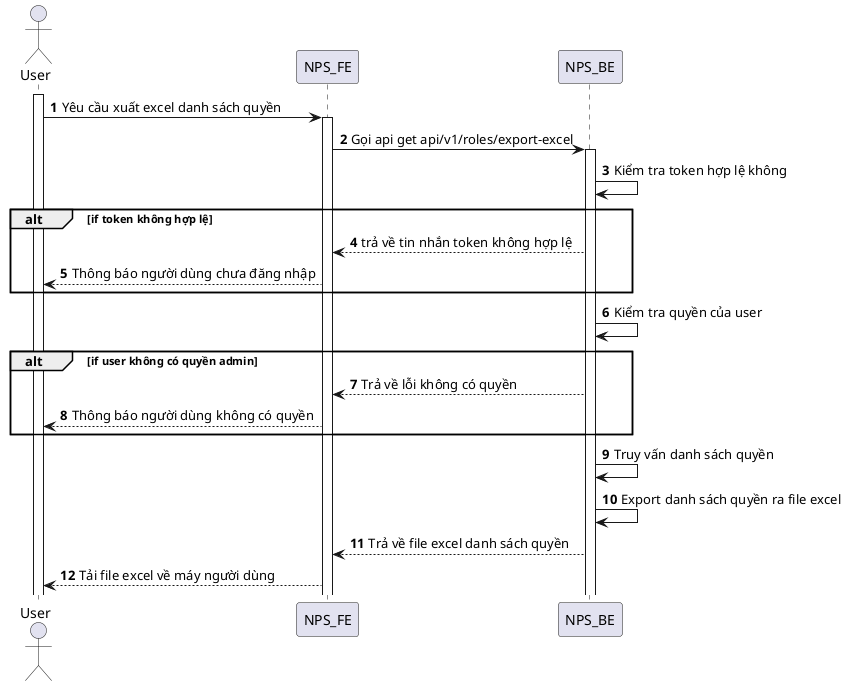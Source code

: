@startuml
autonumber
actor User
activate User
User -> NPS_FE: Yêu cầu xuất excel danh sách quyền
activate NPS_FE
NPS_FE -> NPS_BE: Gọi api get api/v1/roles/export-excel
activate NPS_BE
NPS_BE -> NPS_BE: Kiểm tra token hợp lệ không
alt if token không hợp lệ
NPS_BE --> NPS_FE: trả về tin nhắn token không hợp lệ
NPS_FE --> User: Thông báo người dùng chưa đăng nhập
end
NPS_BE -> NPS_BE: Kiểm tra quyền của user
alt if user không có quyền admin
NPS_BE --> NPS_FE: Trả về lỗi không có quyền
NPS_FE --> User: Thông báo người dùng không có quyền
end
NPS_BE -> NPS_BE: Truy vấn danh sách quyền
NPS_BE -> NPS_BE: Export danh sách quyền ra file excel
NPS_BE --> NPS_FE: Trả về file excel danh sách quyền
NPS_FE --> User: Tải file excel về máy người dùng
@enduml